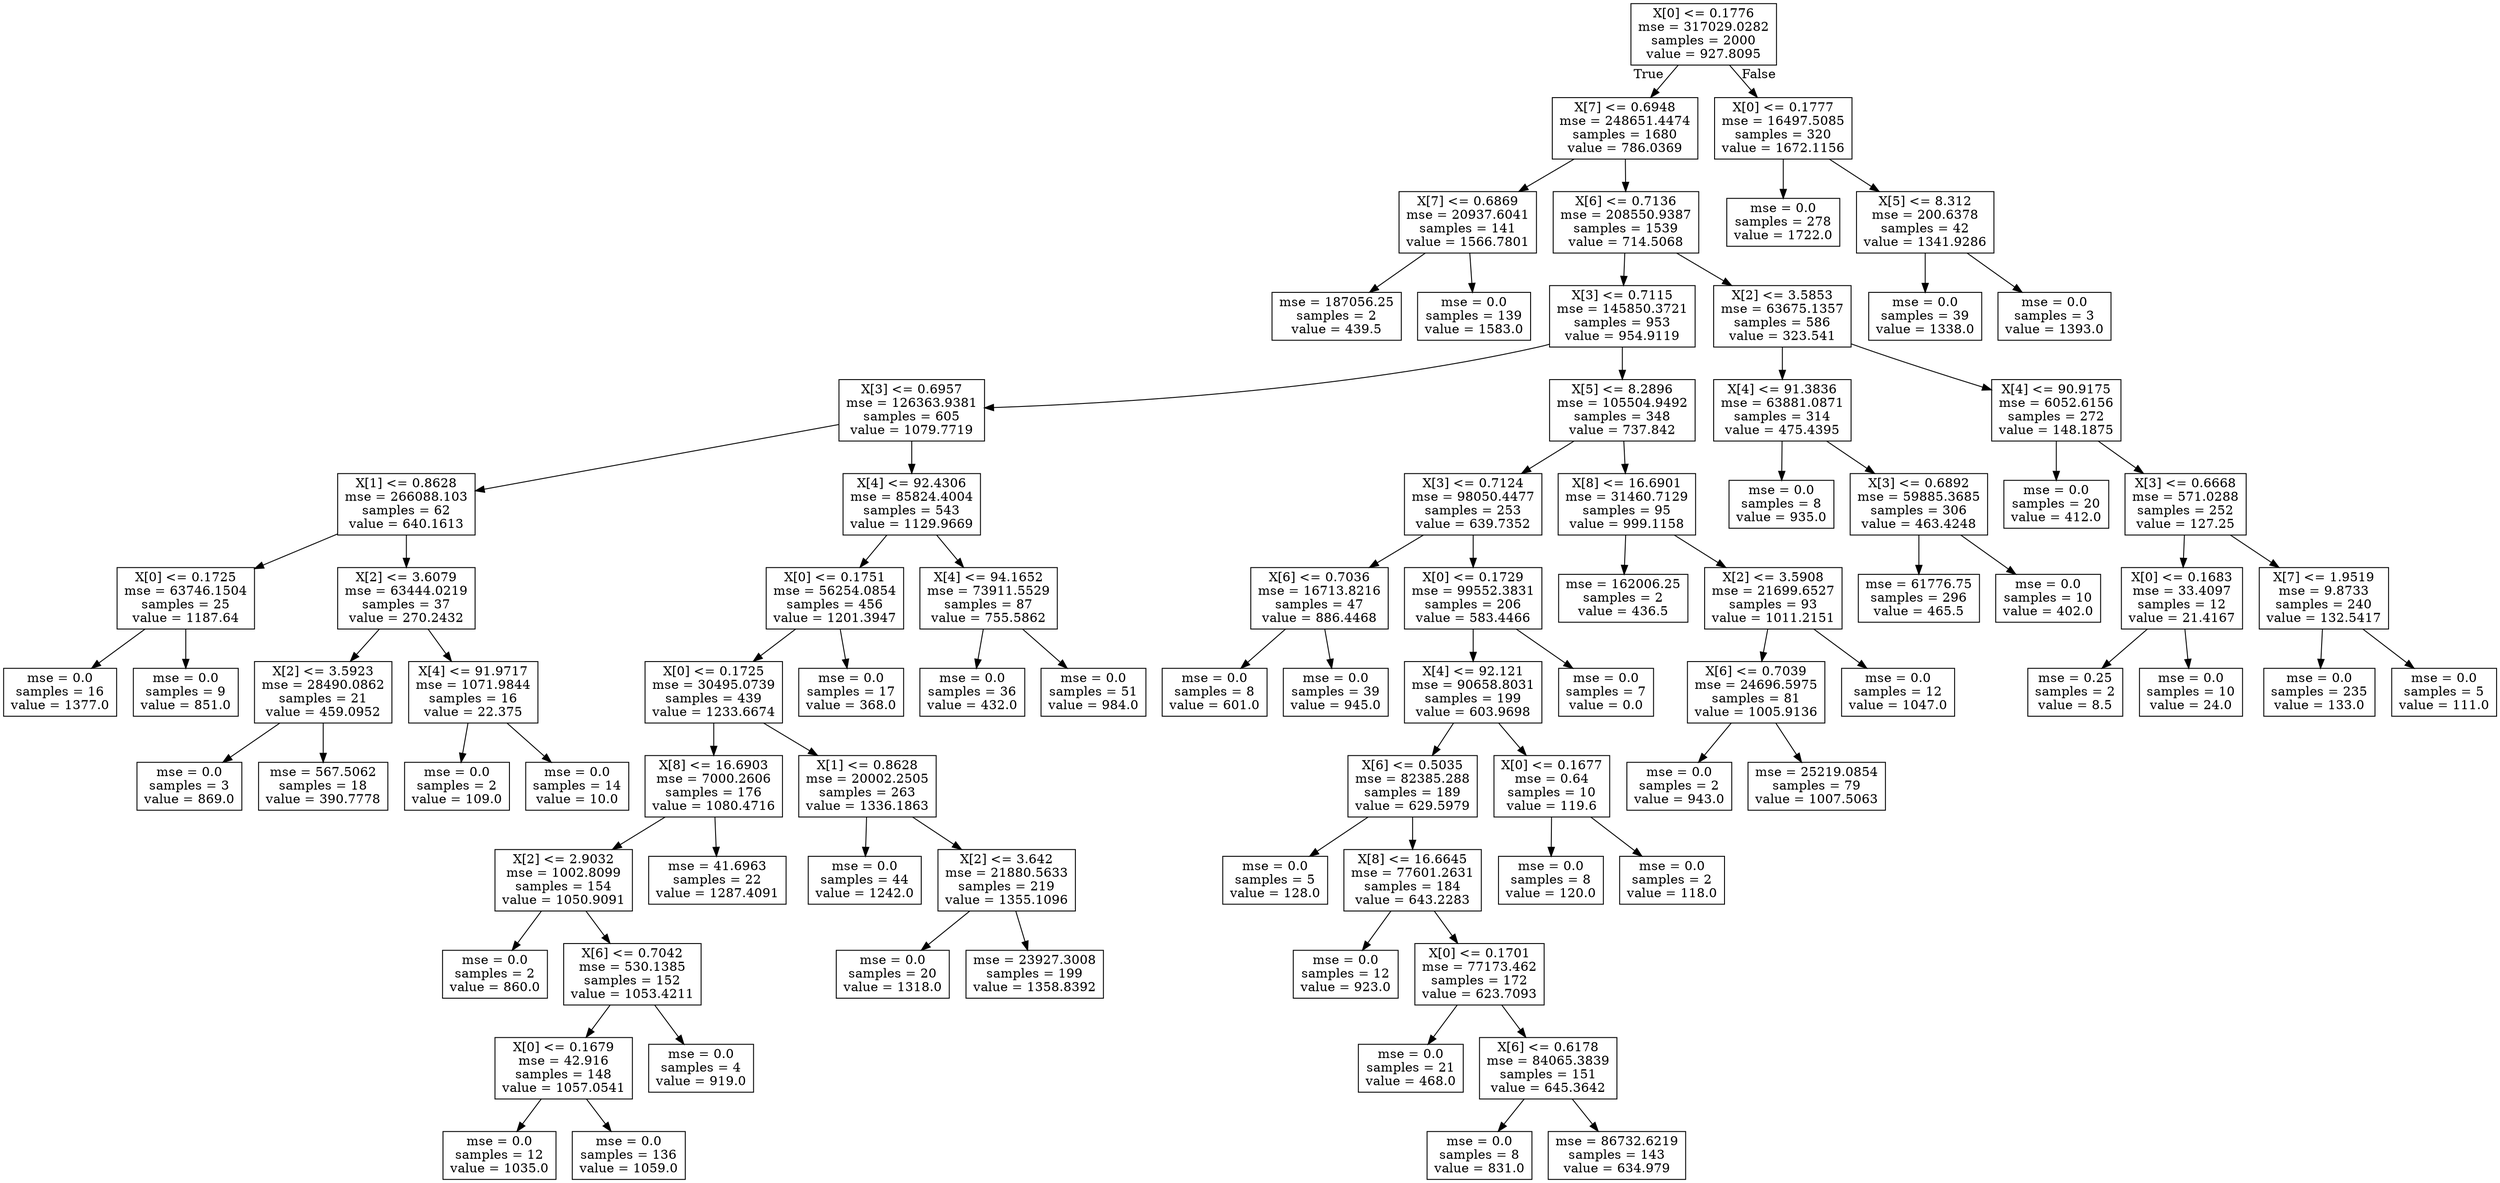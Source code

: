 digraph Tree {
node [shape=box] ;
0 [label="X[0] <= 0.1776\nmse = 317029.0282\nsamples = 2000\nvalue = 927.8095"] ;
1 [label="X[7] <= 0.6948\nmse = 248651.4474\nsamples = 1680\nvalue = 786.0369"] ;
0 -> 1 [labeldistance=2.5, labelangle=45, headlabel="True"] ;
2 [label="X[7] <= 0.6869\nmse = 20937.6041\nsamples = 141\nvalue = 1566.7801"] ;
1 -> 2 ;
3 [label="mse = 187056.25\nsamples = 2\nvalue = 439.5"] ;
2 -> 3 ;
4 [label="mse = 0.0\nsamples = 139\nvalue = 1583.0"] ;
2 -> 4 ;
5 [label="X[6] <= 0.7136\nmse = 208550.9387\nsamples = 1539\nvalue = 714.5068"] ;
1 -> 5 ;
6 [label="X[3] <= 0.7115\nmse = 145850.3721\nsamples = 953\nvalue = 954.9119"] ;
5 -> 6 ;
7 [label="X[3] <= 0.6957\nmse = 126363.9381\nsamples = 605\nvalue = 1079.7719"] ;
6 -> 7 ;
8 [label="X[1] <= 0.8628\nmse = 266088.103\nsamples = 62\nvalue = 640.1613"] ;
7 -> 8 ;
9 [label="X[0] <= 0.1725\nmse = 63746.1504\nsamples = 25\nvalue = 1187.64"] ;
8 -> 9 ;
10 [label="mse = 0.0\nsamples = 16\nvalue = 1377.0"] ;
9 -> 10 ;
11 [label="mse = 0.0\nsamples = 9\nvalue = 851.0"] ;
9 -> 11 ;
12 [label="X[2] <= 3.6079\nmse = 63444.0219\nsamples = 37\nvalue = 270.2432"] ;
8 -> 12 ;
13 [label="X[2] <= 3.5923\nmse = 28490.0862\nsamples = 21\nvalue = 459.0952"] ;
12 -> 13 ;
14 [label="mse = 0.0\nsamples = 3\nvalue = 869.0"] ;
13 -> 14 ;
15 [label="mse = 567.5062\nsamples = 18\nvalue = 390.7778"] ;
13 -> 15 ;
16 [label="X[4] <= 91.9717\nmse = 1071.9844\nsamples = 16\nvalue = 22.375"] ;
12 -> 16 ;
17 [label="mse = 0.0\nsamples = 2\nvalue = 109.0"] ;
16 -> 17 ;
18 [label="mse = 0.0\nsamples = 14\nvalue = 10.0"] ;
16 -> 18 ;
19 [label="X[4] <= 92.4306\nmse = 85824.4004\nsamples = 543\nvalue = 1129.9669"] ;
7 -> 19 ;
20 [label="X[0] <= 0.1751\nmse = 56254.0854\nsamples = 456\nvalue = 1201.3947"] ;
19 -> 20 ;
21 [label="X[0] <= 0.1725\nmse = 30495.0739\nsamples = 439\nvalue = 1233.6674"] ;
20 -> 21 ;
22 [label="X[8] <= 16.6903\nmse = 7000.2606\nsamples = 176\nvalue = 1080.4716"] ;
21 -> 22 ;
23 [label="X[2] <= 2.9032\nmse = 1002.8099\nsamples = 154\nvalue = 1050.9091"] ;
22 -> 23 ;
24 [label="mse = 0.0\nsamples = 2\nvalue = 860.0"] ;
23 -> 24 ;
25 [label="X[6] <= 0.7042\nmse = 530.1385\nsamples = 152\nvalue = 1053.4211"] ;
23 -> 25 ;
26 [label="X[0] <= 0.1679\nmse = 42.916\nsamples = 148\nvalue = 1057.0541"] ;
25 -> 26 ;
27 [label="mse = 0.0\nsamples = 12\nvalue = 1035.0"] ;
26 -> 27 ;
28 [label="mse = 0.0\nsamples = 136\nvalue = 1059.0"] ;
26 -> 28 ;
29 [label="mse = 0.0\nsamples = 4\nvalue = 919.0"] ;
25 -> 29 ;
30 [label="mse = 41.6963\nsamples = 22\nvalue = 1287.4091"] ;
22 -> 30 ;
31 [label="X[1] <= 0.8628\nmse = 20002.2505\nsamples = 263\nvalue = 1336.1863"] ;
21 -> 31 ;
32 [label="mse = 0.0\nsamples = 44\nvalue = 1242.0"] ;
31 -> 32 ;
33 [label="X[2] <= 3.642\nmse = 21880.5633\nsamples = 219\nvalue = 1355.1096"] ;
31 -> 33 ;
34 [label="mse = 0.0\nsamples = 20\nvalue = 1318.0"] ;
33 -> 34 ;
35 [label="mse = 23927.3008\nsamples = 199\nvalue = 1358.8392"] ;
33 -> 35 ;
36 [label="mse = 0.0\nsamples = 17\nvalue = 368.0"] ;
20 -> 36 ;
37 [label="X[4] <= 94.1652\nmse = 73911.5529\nsamples = 87\nvalue = 755.5862"] ;
19 -> 37 ;
38 [label="mse = 0.0\nsamples = 36\nvalue = 432.0"] ;
37 -> 38 ;
39 [label="mse = 0.0\nsamples = 51\nvalue = 984.0"] ;
37 -> 39 ;
40 [label="X[5] <= 8.2896\nmse = 105504.9492\nsamples = 348\nvalue = 737.842"] ;
6 -> 40 ;
41 [label="X[3] <= 0.7124\nmse = 98050.4477\nsamples = 253\nvalue = 639.7352"] ;
40 -> 41 ;
42 [label="X[6] <= 0.7036\nmse = 16713.8216\nsamples = 47\nvalue = 886.4468"] ;
41 -> 42 ;
43 [label="mse = 0.0\nsamples = 8\nvalue = 601.0"] ;
42 -> 43 ;
44 [label="mse = 0.0\nsamples = 39\nvalue = 945.0"] ;
42 -> 44 ;
45 [label="X[0] <= 0.1729\nmse = 99552.3831\nsamples = 206\nvalue = 583.4466"] ;
41 -> 45 ;
46 [label="X[4] <= 92.121\nmse = 90658.8031\nsamples = 199\nvalue = 603.9698"] ;
45 -> 46 ;
47 [label="X[6] <= 0.5035\nmse = 82385.288\nsamples = 189\nvalue = 629.5979"] ;
46 -> 47 ;
48 [label="mse = 0.0\nsamples = 5\nvalue = 128.0"] ;
47 -> 48 ;
49 [label="X[8] <= 16.6645\nmse = 77601.2631\nsamples = 184\nvalue = 643.2283"] ;
47 -> 49 ;
50 [label="mse = 0.0\nsamples = 12\nvalue = 923.0"] ;
49 -> 50 ;
51 [label="X[0] <= 0.1701\nmse = 77173.462\nsamples = 172\nvalue = 623.7093"] ;
49 -> 51 ;
52 [label="mse = 0.0\nsamples = 21\nvalue = 468.0"] ;
51 -> 52 ;
53 [label="X[6] <= 0.6178\nmse = 84065.3839\nsamples = 151\nvalue = 645.3642"] ;
51 -> 53 ;
54 [label="mse = 0.0\nsamples = 8\nvalue = 831.0"] ;
53 -> 54 ;
55 [label="mse = 86732.6219\nsamples = 143\nvalue = 634.979"] ;
53 -> 55 ;
56 [label="X[0] <= 0.1677\nmse = 0.64\nsamples = 10\nvalue = 119.6"] ;
46 -> 56 ;
57 [label="mse = 0.0\nsamples = 8\nvalue = 120.0"] ;
56 -> 57 ;
58 [label="mse = 0.0\nsamples = 2\nvalue = 118.0"] ;
56 -> 58 ;
59 [label="mse = 0.0\nsamples = 7\nvalue = 0.0"] ;
45 -> 59 ;
60 [label="X[8] <= 16.6901\nmse = 31460.7129\nsamples = 95\nvalue = 999.1158"] ;
40 -> 60 ;
61 [label="mse = 162006.25\nsamples = 2\nvalue = 436.5"] ;
60 -> 61 ;
62 [label="X[2] <= 3.5908\nmse = 21699.6527\nsamples = 93\nvalue = 1011.2151"] ;
60 -> 62 ;
63 [label="X[6] <= 0.7039\nmse = 24696.5975\nsamples = 81\nvalue = 1005.9136"] ;
62 -> 63 ;
64 [label="mse = 0.0\nsamples = 2\nvalue = 943.0"] ;
63 -> 64 ;
65 [label="mse = 25219.0854\nsamples = 79\nvalue = 1007.5063"] ;
63 -> 65 ;
66 [label="mse = 0.0\nsamples = 12\nvalue = 1047.0"] ;
62 -> 66 ;
67 [label="X[2] <= 3.5853\nmse = 63675.1357\nsamples = 586\nvalue = 323.541"] ;
5 -> 67 ;
68 [label="X[4] <= 91.3836\nmse = 63881.0871\nsamples = 314\nvalue = 475.4395"] ;
67 -> 68 ;
69 [label="mse = 0.0\nsamples = 8\nvalue = 935.0"] ;
68 -> 69 ;
70 [label="X[3] <= 0.6892\nmse = 59885.3685\nsamples = 306\nvalue = 463.4248"] ;
68 -> 70 ;
71 [label="mse = 61776.75\nsamples = 296\nvalue = 465.5"] ;
70 -> 71 ;
72 [label="mse = 0.0\nsamples = 10\nvalue = 402.0"] ;
70 -> 72 ;
73 [label="X[4] <= 90.9175\nmse = 6052.6156\nsamples = 272\nvalue = 148.1875"] ;
67 -> 73 ;
74 [label="mse = 0.0\nsamples = 20\nvalue = 412.0"] ;
73 -> 74 ;
75 [label="X[3] <= 0.6668\nmse = 571.0288\nsamples = 252\nvalue = 127.25"] ;
73 -> 75 ;
76 [label="X[0] <= 0.1683\nmse = 33.4097\nsamples = 12\nvalue = 21.4167"] ;
75 -> 76 ;
77 [label="mse = 0.25\nsamples = 2\nvalue = 8.5"] ;
76 -> 77 ;
78 [label="mse = 0.0\nsamples = 10\nvalue = 24.0"] ;
76 -> 78 ;
79 [label="X[7] <= 1.9519\nmse = 9.8733\nsamples = 240\nvalue = 132.5417"] ;
75 -> 79 ;
80 [label="mse = 0.0\nsamples = 235\nvalue = 133.0"] ;
79 -> 80 ;
81 [label="mse = 0.0\nsamples = 5\nvalue = 111.0"] ;
79 -> 81 ;
82 [label="X[0] <= 0.1777\nmse = 16497.5085\nsamples = 320\nvalue = 1672.1156"] ;
0 -> 82 [labeldistance=2.5, labelangle=-45, headlabel="False"] ;
83 [label="mse = 0.0\nsamples = 278\nvalue = 1722.0"] ;
82 -> 83 ;
84 [label="X[5] <= 8.312\nmse = 200.6378\nsamples = 42\nvalue = 1341.9286"] ;
82 -> 84 ;
85 [label="mse = 0.0\nsamples = 39\nvalue = 1338.0"] ;
84 -> 85 ;
86 [label="mse = 0.0\nsamples = 3\nvalue = 1393.0"] ;
84 -> 86 ;
}